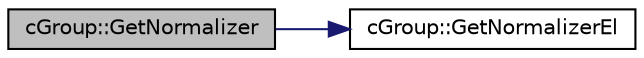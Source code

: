 digraph G
{
  edge [fontname="Helvetica",fontsize="10",labelfontname="Helvetica",labelfontsize="10"];
  node [fontname="Helvetica",fontsize="10",shape=record];
  rankdir="LR";
  Node1 [label="cGroup::GetNormalizer",height=0.2,width=0.4,color="black", fillcolor="grey75", style="filled" fontcolor="black"];
  Node1 -> Node2 [color="midnightblue",fontsize="10",style="solid"];
  Node2 [label="cGroup::GetNormalizerEl",height=0.2,width=0.4,color="black", fillcolor="white", style="filled",URL="$classcGroup.html#a442a90478046593d38f5d131eb22b9a9"];
}

